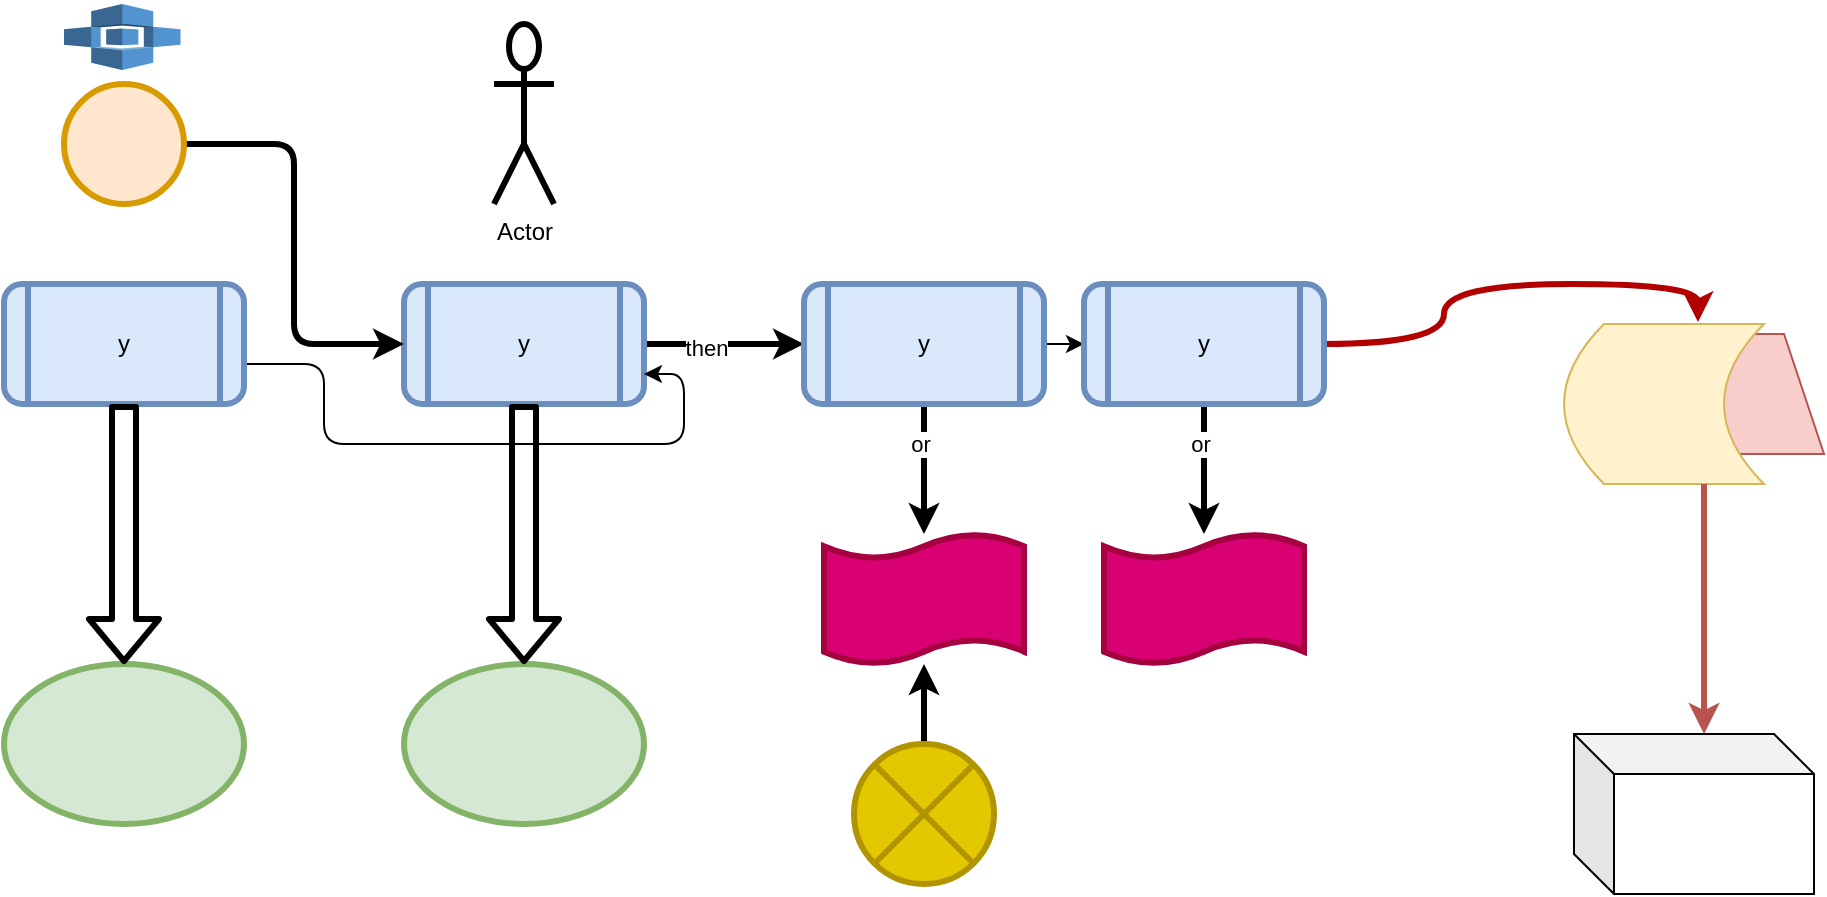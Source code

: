 <mxfile version="21.7.4" type="github">
  <diagram name="Page-1" id="1Jpa1P0KFEFP4I3yWMOC">
    <mxGraphModel dx="1434" dy="738" grid="1" gridSize="10" guides="1" tooltips="1" connect="1" arrows="1" fold="1" page="1" pageScale="1" pageWidth="827" pageHeight="1169" math="0" shadow="0">
      <root>
        <mxCell id="0" />
        <mxCell id="1" parent="0" />
        <mxCell id="8ivuwwn5s86KPATnS-1n-7" value="" style="edgeStyle=orthogonalEdgeStyle;rounded=1;orthogonalLoop=1;jettySize=auto;html=1;strokeWidth=3;shadow=0;" parent="1" source="__jk7moN4oOyNTZqw583-1" target="8ivuwwn5s86KPATnS-1n-6" edge="1">
          <mxGeometry relative="1" as="geometry" />
        </mxCell>
        <mxCell id="8ivuwwn5s86KPATnS-1n-19" value="then" style="edgeLabel;html=1;align=center;verticalAlign=middle;resizable=0;points=[];" parent="8ivuwwn5s86KPATnS-1n-7" vertex="1" connectable="0">
          <mxGeometry x="-0.22" y="-2" relative="1" as="geometry">
            <mxPoint as="offset" />
          </mxGeometry>
        </mxCell>
        <mxCell id="__jk7moN4oOyNTZqw583-1" value="y" style="shape=process;whiteSpace=wrap;html=1;backgroundOutline=1;fillColor=#dae8fc;strokeColor=#6c8ebf;rounded=1;strokeWidth=3;shadow=0;" parent="1" vertex="1">
          <mxGeometry x="380" y="170" width="120" height="60" as="geometry" />
        </mxCell>
        <mxCell id="__jk7moN4oOyNTZqw583-2" value="" style="ellipse;whiteSpace=wrap;html=1;fillColor=#d5e8d4;strokeColor=#82b366;rounded=1;strokeWidth=3;shadow=0;" parent="1" vertex="1">
          <mxGeometry x="380" y="360" width="120" height="80" as="geometry" />
        </mxCell>
        <mxCell id="__jk7moN4oOyNTZqw583-3" value="" style="shape=flexArrow;endArrow=classic;html=1;rounded=1;exitX=0.5;exitY=1;exitDx=0;exitDy=0;entryX=0.5;entryY=0;entryDx=0;entryDy=0;strokeWidth=3;shadow=0;" parent="1" source="__jk7moN4oOyNTZqw583-1" target="__jk7moN4oOyNTZqw583-2" edge="1">
          <mxGeometry width="50" height="50" relative="1" as="geometry">
            <mxPoint x="420" y="300" as="sourcePoint" />
            <mxPoint x="490" y="290" as="targetPoint" />
          </mxGeometry>
        </mxCell>
        <mxCell id="__jk7moN4oOyNTZqw583-4" value="Actor" style="shape=umlActor;verticalLabelPosition=bottom;verticalAlign=top;html=1;outlineConnect=0;rounded=1;strokeWidth=3;shadow=0;" parent="1" vertex="1">
          <mxGeometry x="425" y="40" width="30" height="90" as="geometry" />
        </mxCell>
        <mxCell id="8ivuwwn5s86KPATnS-1n-13" value="" style="edgeStyle=orthogonalEdgeStyle;rounded=1;orthogonalLoop=1;jettySize=auto;html=1;strokeWidth=3;shadow=0;" parent="1" source="8ivuwwn5s86KPATnS-1n-6" target="8ivuwwn5s86KPATnS-1n-12" edge="1">
          <mxGeometry relative="1" as="geometry" />
        </mxCell>
        <mxCell id="8ivuwwn5s86KPATnS-1n-20" value="or" style="edgeLabel;html=1;align=center;verticalAlign=middle;resizable=0;points=[];" parent="8ivuwwn5s86KPATnS-1n-13" vertex="1" connectable="0">
          <mxGeometry x="-0.385" y="-2" relative="1" as="geometry">
            <mxPoint as="offset" />
          </mxGeometry>
        </mxCell>
        <mxCell id="8ivuwwn5s86KPATnS-1n-28" style="edgeStyle=orthogonalEdgeStyle;rounded=1;orthogonalLoop=1;jettySize=auto;html=1;exitX=1;exitY=0.5;exitDx=0;exitDy=0;entryX=0;entryY=0.5;entryDx=0;entryDy=0;" parent="1" source="8ivuwwn5s86KPATnS-1n-6" target="8ivuwwn5s86KPATnS-1n-26" edge="1">
          <mxGeometry relative="1" as="geometry" />
        </mxCell>
        <mxCell id="8ivuwwn5s86KPATnS-1n-6" value="y" style="shape=process;whiteSpace=wrap;html=1;backgroundOutline=1;fillColor=#dae8fc;strokeColor=#6c8ebf;rounded=1;strokeWidth=3;shadow=0;" parent="1" vertex="1">
          <mxGeometry x="580" y="170" width="120" height="60" as="geometry" />
        </mxCell>
        <mxCell id="8ivuwwn5s86KPATnS-1n-12" value="" style="shape=tape;whiteSpace=wrap;html=1;strokeWidth=3;size=0.19;fillColor=#d80073;fontColor=#ffffff;strokeColor=#A50040;rounded=1;shadow=0;" parent="1" vertex="1">
          <mxGeometry x="590" y="295" width="100" height="65" as="geometry" />
        </mxCell>
        <mxCell id="8ivuwwn5s86KPATnS-1n-15" value="" style="edgeStyle=orthogonalEdgeStyle;rounded=1;orthogonalLoop=1;jettySize=auto;html=1;strokeWidth=3;shadow=0;" parent="1" source="8ivuwwn5s86KPATnS-1n-14" target="8ivuwwn5s86KPATnS-1n-12" edge="1">
          <mxGeometry relative="1" as="geometry" />
        </mxCell>
        <mxCell id="8ivuwwn5s86KPATnS-1n-14" value="" style="verticalLabelPosition=bottom;verticalAlign=top;html=1;shape=mxgraph.flowchart.or;fillColor=#e3c800;fontColor=#000000;strokeColor=#B09500;rounded=1;strokeWidth=3;shadow=0;" parent="1" vertex="1">
          <mxGeometry x="605" y="400" width="70" height="70" as="geometry" />
        </mxCell>
        <mxCell id="8ivuwwn5s86KPATnS-1n-18" style="edgeStyle=orthogonalEdgeStyle;rounded=1;orthogonalLoop=1;jettySize=auto;html=1;entryX=0;entryY=0.5;entryDx=0;entryDy=0;strokeWidth=3;shadow=0;" parent="1" source="8ivuwwn5s86KPATnS-1n-16" target="__jk7moN4oOyNTZqw583-1" edge="1">
          <mxGeometry relative="1" as="geometry" />
        </mxCell>
        <mxCell id="8ivuwwn5s86KPATnS-1n-16" value="" style="verticalLabelPosition=bottom;verticalAlign=top;html=1;shape=mxgraph.flowchart.on-page_reference;fillColor=#ffe6cc;strokeColor=#d79b00;rounded=1;strokeWidth=3;shadow=0;" parent="1" vertex="1">
          <mxGeometry x="210" y="70" width="60" height="60" as="geometry" />
        </mxCell>
        <mxCell id="8ivuwwn5s86KPATnS-1n-17" value="" style="outlineConnect=0;dashed=0;verticalLabelPosition=bottom;verticalAlign=top;align=center;html=1;shape=mxgraph.aws3.greengrass;fillColor=#5294CF;gradientColor=none;rounded=1;strokeWidth=3;shadow=0;" parent="1" vertex="1">
          <mxGeometry x="210" y="30" width="58.25" height="33" as="geometry" />
        </mxCell>
        <mxCell id="8ivuwwn5s86KPATnS-1n-29" style="edgeStyle=orthogonalEdgeStyle;rounded=1;orthogonalLoop=1;jettySize=auto;html=1;entryX=1;entryY=0.75;entryDx=0;entryDy=0;" parent="1" source="8ivuwwn5s86KPATnS-1n-21" target="__jk7moN4oOyNTZqw583-1" edge="1">
          <mxGeometry relative="1" as="geometry">
            <Array as="points">
              <mxPoint x="340" y="210" />
              <mxPoint x="340" y="250" />
              <mxPoint x="520" y="250" />
              <mxPoint x="520" y="215" />
            </Array>
          </mxGeometry>
        </mxCell>
        <mxCell id="8ivuwwn5s86KPATnS-1n-21" value="y" style="shape=process;whiteSpace=wrap;html=1;backgroundOutline=1;fillColor=#dae8fc;strokeColor=#6c8ebf;rounded=1;strokeWidth=3;shadow=0;" parent="1" vertex="1">
          <mxGeometry x="180" y="170" width="120" height="60" as="geometry" />
        </mxCell>
        <mxCell id="8ivuwwn5s86KPATnS-1n-22" value="" style="ellipse;whiteSpace=wrap;html=1;fillColor=#d5e8d4;strokeColor=#82b366;rounded=1;strokeWidth=3;shadow=0;" parent="1" vertex="1">
          <mxGeometry x="180" y="360" width="120" height="80" as="geometry" />
        </mxCell>
        <mxCell id="8ivuwwn5s86KPATnS-1n-23" value="" style="shape=flexArrow;endArrow=classic;html=1;rounded=1;exitX=0.5;exitY=1;exitDx=0;exitDy=0;entryX=0.5;entryY=0;entryDx=0;entryDy=0;strokeWidth=3;shadow=0;" parent="1" source="8ivuwwn5s86KPATnS-1n-21" target="8ivuwwn5s86KPATnS-1n-22" edge="1">
          <mxGeometry width="50" height="50" relative="1" as="geometry">
            <mxPoint x="220" y="300" as="sourcePoint" />
            <mxPoint x="290" y="290" as="targetPoint" />
          </mxGeometry>
        </mxCell>
        <mxCell id="8ivuwwn5s86KPATnS-1n-24" value="" style="edgeStyle=orthogonalEdgeStyle;rounded=1;orthogonalLoop=1;jettySize=auto;html=1;strokeWidth=3;shadow=0;" parent="1" source="8ivuwwn5s86KPATnS-1n-26" target="8ivuwwn5s86KPATnS-1n-27" edge="1">
          <mxGeometry relative="1" as="geometry" />
        </mxCell>
        <mxCell id="8ivuwwn5s86KPATnS-1n-25" value="or" style="edgeLabel;html=1;align=center;verticalAlign=middle;resizable=0;points=[];" parent="8ivuwwn5s86KPATnS-1n-24" vertex="1" connectable="0">
          <mxGeometry x="-0.385" y="-2" relative="1" as="geometry">
            <mxPoint as="offset" />
          </mxGeometry>
        </mxCell>
        <mxCell id="cHwlR1DbIbJuKsO4X41V-12" style="edgeStyle=orthogonalEdgeStyle;orthogonalLoop=1;jettySize=auto;html=1;entryX=0.67;entryY=-0.012;entryDx=0;entryDy=0;entryPerimeter=0;curved=1;strokeWidth=3;fillColor=#e51400;strokeColor=#B20000;" edge="1" parent="1" source="8ivuwwn5s86KPATnS-1n-26" target="cHwlR1DbIbJuKsO4X41V-4">
          <mxGeometry relative="1" as="geometry" />
        </mxCell>
        <mxCell id="8ivuwwn5s86KPATnS-1n-26" value="y" style="shape=process;whiteSpace=wrap;html=1;backgroundOutline=1;fillColor=#dae8fc;strokeColor=#6c8ebf;rounded=1;strokeWidth=3;shadow=0;" parent="1" vertex="1">
          <mxGeometry x="720" y="170" width="120" height="60" as="geometry" />
        </mxCell>
        <mxCell id="8ivuwwn5s86KPATnS-1n-27" value="" style="shape=tape;whiteSpace=wrap;html=1;strokeWidth=3;size=0.19;fillColor=#d80073;fontColor=#ffffff;strokeColor=#A50040;rounded=1;shadow=0;" parent="1" vertex="1">
          <mxGeometry x="730" y="295" width="100" height="65" as="geometry" />
        </mxCell>
        <mxCell id="cHwlR1DbIbJuKsO4X41V-5" value="" style="group" vertex="1" connectable="0" parent="1">
          <mxGeometry x="960" y="190" width="130" height="80" as="geometry" />
        </mxCell>
        <mxCell id="cHwlR1DbIbJuKsO4X41V-3" value="" style="shape=trapezoid;perimeter=trapezoidPerimeter;whiteSpace=wrap;html=1;fixedSize=1;fillColor=#f8cecc;strokeColor=#b85450;" vertex="1" parent="cHwlR1DbIbJuKsO4X41V-5">
          <mxGeometry x="10" y="5" width="120" height="60" as="geometry" />
        </mxCell>
        <mxCell id="cHwlR1DbIbJuKsO4X41V-4" value="" style="shape=dataStorage;whiteSpace=wrap;html=1;fixedSize=1;fillColor=#fff2cc;strokeColor=#d6b656;" vertex="1" parent="cHwlR1DbIbJuKsO4X41V-5">
          <mxGeometry width="100" height="80" as="geometry" />
        </mxCell>
        <mxCell id="cHwlR1DbIbJuKsO4X41V-6" value="" style="shape=cube;whiteSpace=wrap;html=1;boundedLbl=1;backgroundOutline=1;darkOpacity=0.05;darkOpacity2=0.1;" vertex="1" parent="1">
          <mxGeometry x="965" y="395" width="120" height="80" as="geometry" />
        </mxCell>
        <mxCell id="cHwlR1DbIbJuKsO4X41V-10" value="" style="endArrow=classic;html=1;rounded=0;entryX=0.542;entryY=0;entryDx=0;entryDy=0;entryPerimeter=0;strokeWidth=3;fillColor=#f8cecc;strokeColor=#b85450;" edge="1" parent="1" target="cHwlR1DbIbJuKsO4X41V-6">
          <mxGeometry width="50" height="50" relative="1" as="geometry">
            <mxPoint x="1030" y="270" as="sourcePoint" />
            <mxPoint x="1030" y="390" as="targetPoint" />
          </mxGeometry>
        </mxCell>
      </root>
    </mxGraphModel>
  </diagram>
</mxfile>
